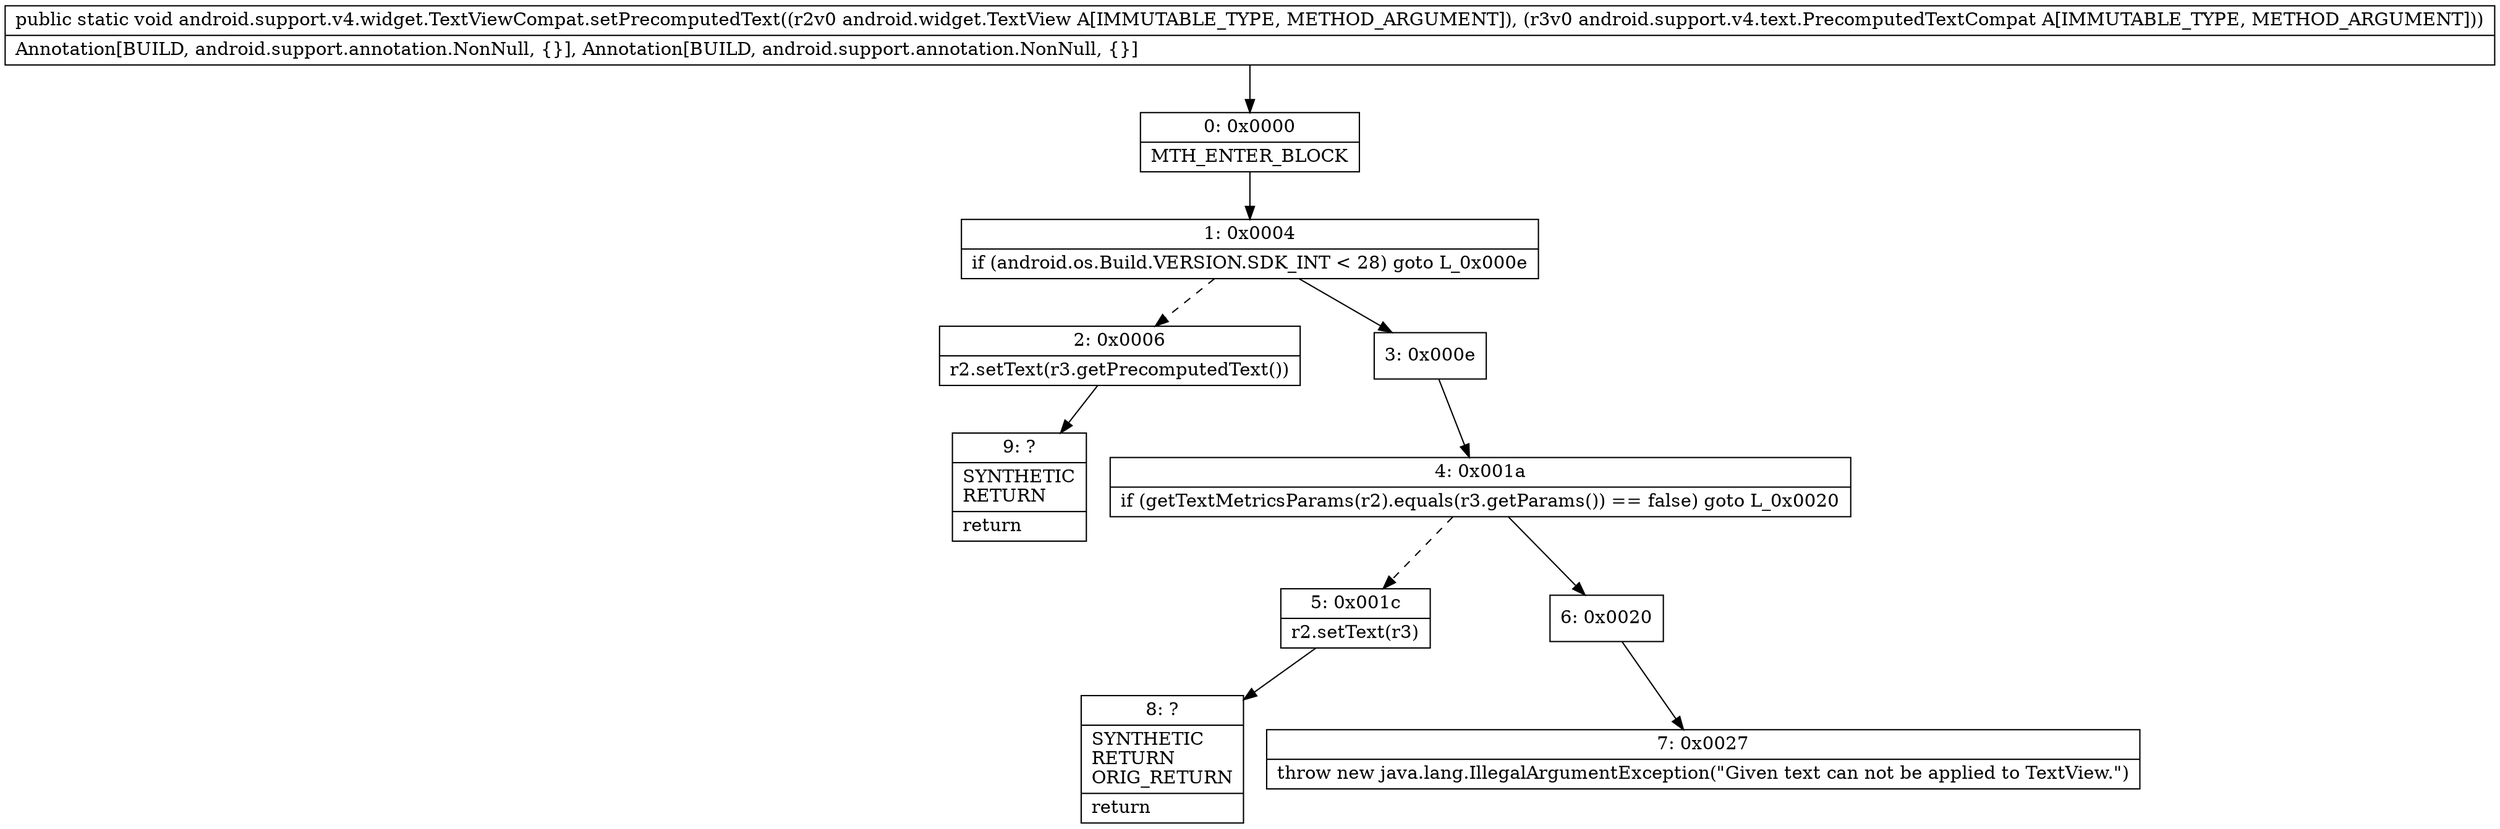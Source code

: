 digraph "CFG forandroid.support.v4.widget.TextViewCompat.setPrecomputedText(Landroid\/widget\/TextView;Landroid\/support\/v4\/text\/PrecomputedTextCompat;)V" {
Node_0 [shape=record,label="{0\:\ 0x0000|MTH_ENTER_BLOCK\l}"];
Node_1 [shape=record,label="{1\:\ 0x0004|if (android.os.Build.VERSION.SDK_INT \< 28) goto L_0x000e\l}"];
Node_2 [shape=record,label="{2\:\ 0x0006|r2.setText(r3.getPrecomputedText())\l}"];
Node_3 [shape=record,label="{3\:\ 0x000e}"];
Node_4 [shape=record,label="{4\:\ 0x001a|if (getTextMetricsParams(r2).equals(r3.getParams()) == false) goto L_0x0020\l}"];
Node_5 [shape=record,label="{5\:\ 0x001c|r2.setText(r3)\l}"];
Node_6 [shape=record,label="{6\:\ 0x0020}"];
Node_7 [shape=record,label="{7\:\ 0x0027|throw new java.lang.IllegalArgumentException(\"Given text can not be applied to TextView.\")\l}"];
Node_8 [shape=record,label="{8\:\ ?|SYNTHETIC\lRETURN\lORIG_RETURN\l|return\l}"];
Node_9 [shape=record,label="{9\:\ ?|SYNTHETIC\lRETURN\l|return\l}"];
MethodNode[shape=record,label="{public static void android.support.v4.widget.TextViewCompat.setPrecomputedText((r2v0 android.widget.TextView A[IMMUTABLE_TYPE, METHOD_ARGUMENT]), (r3v0 android.support.v4.text.PrecomputedTextCompat A[IMMUTABLE_TYPE, METHOD_ARGUMENT]))  | Annotation[BUILD, android.support.annotation.NonNull, \{\}], Annotation[BUILD, android.support.annotation.NonNull, \{\}]\l}"];
MethodNode -> Node_0;
Node_0 -> Node_1;
Node_1 -> Node_2[style=dashed];
Node_1 -> Node_3;
Node_2 -> Node_9;
Node_3 -> Node_4;
Node_4 -> Node_5[style=dashed];
Node_4 -> Node_6;
Node_5 -> Node_8;
Node_6 -> Node_7;
}

